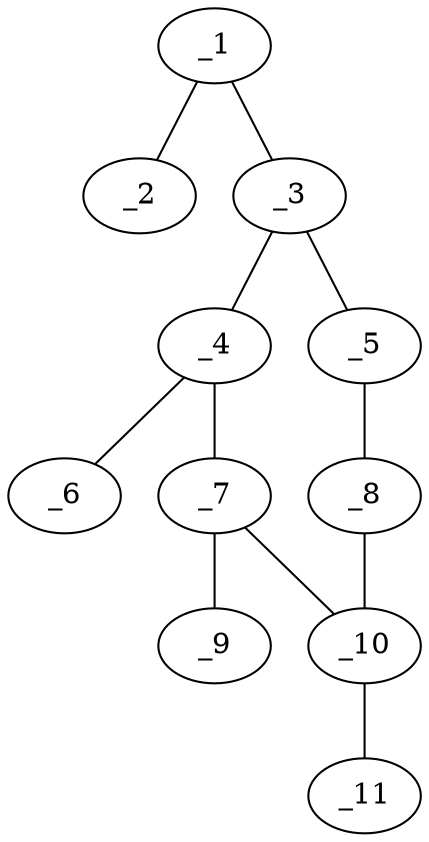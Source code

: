 graph molid329097 {
	_1	 [charge=0,
		chem=1,
		symbol="C  ",
		x="5.4641",
		y="0.5"];
	_2	 [charge=0,
		chem=4,
		symbol="N  ",
		x="6.3301",
		y=0];
	_1 -- _2	 [valence=1];
	_3	 [charge=0,
		chem=1,
		symbol="C  ",
		x="4.5981",
		y=0];
	_1 -- _3	 [valence=1];
	_4	 [charge=0,
		chem=1,
		symbol="C  ",
		x="3.7321",
		y="0.5"];
	_3 -- _4	 [valence=2];
	_5	 [charge=0,
		chem=1,
		symbol="C  ",
		x="4.5981",
		y="-1"];
	_3 -- _5	 [valence=1];
	_6	 [charge=0,
		chem=2,
		symbol="O  ",
		x="3.7321",
		y="1.5"];
	_4 -- _6	 [valence=1];
	_7	 [charge=0,
		chem=1,
		symbol="C  ",
		x="2.866",
		y=0];
	_4 -- _7	 [valence=1];
	_8	 [charge=0,
		chem=1,
		symbol="C  ",
		x="3.7321",
		y="-1.5"];
	_5 -- _8	 [valence=2];
	_9	 [charge=0,
		chem=2,
		symbol="O  ",
		x=2,
		y="0.5"];
	_7 -- _9	 [valence=1];
	_10	 [charge=0,
		chem=1,
		symbol="C  ",
		x="2.866",
		y="-1"];
	_7 -- _10	 [valence=2];
	_8 -- _10	 [valence=1];
	_11	 [charge=0,
		chem=2,
		symbol="O  ",
		x=2,
		y="-1.5"];
	_10 -- _11	 [valence=1];
}
